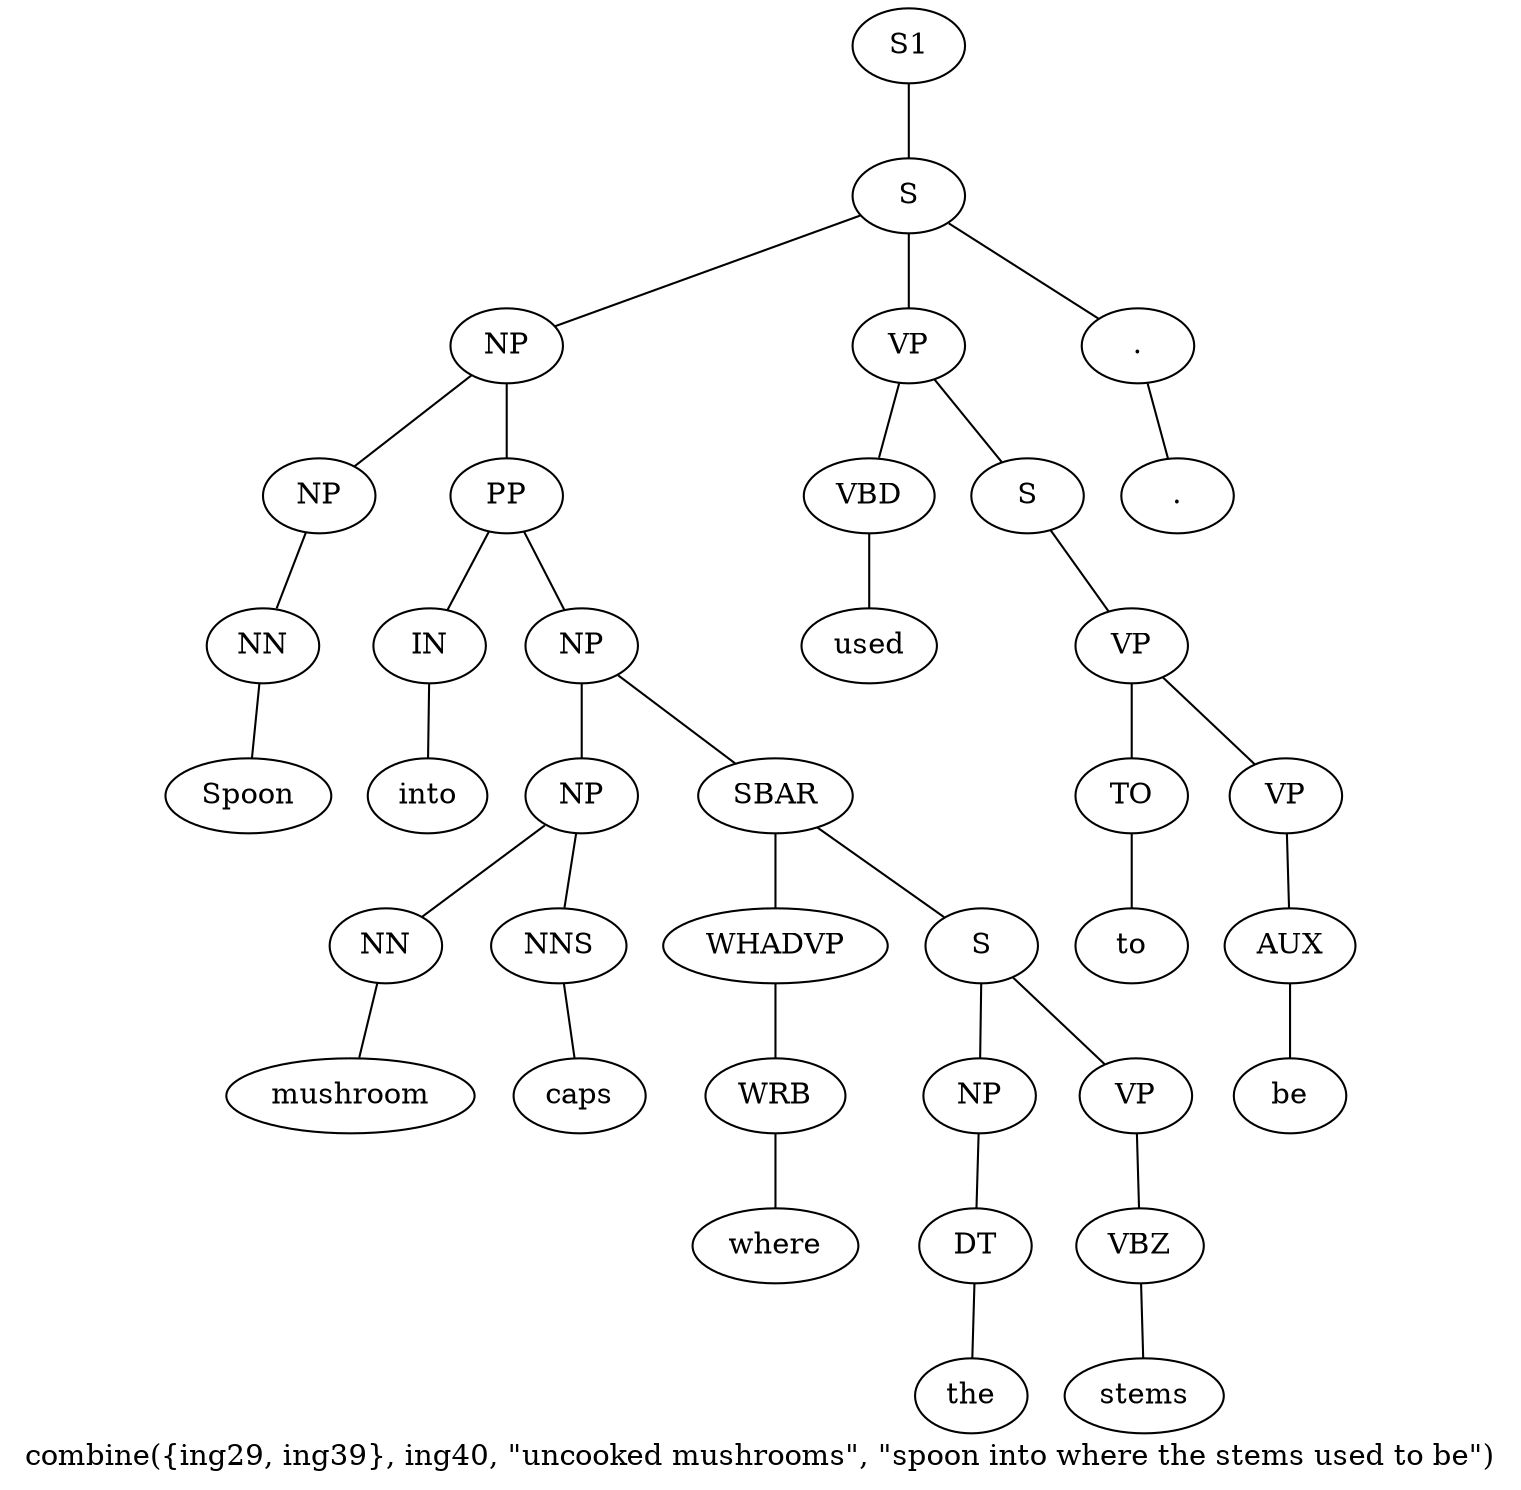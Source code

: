 graph SyntaxGraph {
	label = "combine({ing29, ing39}, ing40, \"uncooked mushrooms\", \"spoon into where the stems used to be\")";
	Node0 [label="S1"];
	Node1 [label="S"];
	Node2 [label="NP"];
	Node3 [label="NP"];
	Node4 [label="NN"];
	Node5 [label="Spoon"];
	Node6 [label="PP"];
	Node7 [label="IN"];
	Node8 [label="into"];
	Node9 [label="NP"];
	Node10 [label="NP"];
	Node11 [label="NN"];
	Node12 [label="mushroom"];
	Node13 [label="NNS"];
	Node14 [label="caps"];
	Node15 [label="SBAR"];
	Node16 [label="WHADVP"];
	Node17 [label="WRB"];
	Node18 [label="where"];
	Node19 [label="S"];
	Node20 [label="NP"];
	Node21 [label="DT"];
	Node22 [label="the"];
	Node23 [label="VP"];
	Node24 [label="VBZ"];
	Node25 [label="stems"];
	Node26 [label="VP"];
	Node27 [label="VBD"];
	Node28 [label="used"];
	Node29 [label="S"];
	Node30 [label="VP"];
	Node31 [label="TO"];
	Node32 [label="to"];
	Node33 [label="VP"];
	Node34 [label="AUX"];
	Node35 [label="be"];
	Node36 [label="."];
	Node37 [label="."];

	Node0 -- Node1;
	Node1 -- Node2;
	Node1 -- Node26;
	Node1 -- Node36;
	Node2 -- Node3;
	Node2 -- Node6;
	Node3 -- Node4;
	Node4 -- Node5;
	Node6 -- Node7;
	Node6 -- Node9;
	Node7 -- Node8;
	Node9 -- Node10;
	Node9 -- Node15;
	Node10 -- Node11;
	Node10 -- Node13;
	Node11 -- Node12;
	Node13 -- Node14;
	Node15 -- Node16;
	Node15 -- Node19;
	Node16 -- Node17;
	Node17 -- Node18;
	Node19 -- Node20;
	Node19 -- Node23;
	Node20 -- Node21;
	Node21 -- Node22;
	Node23 -- Node24;
	Node24 -- Node25;
	Node26 -- Node27;
	Node26 -- Node29;
	Node27 -- Node28;
	Node29 -- Node30;
	Node30 -- Node31;
	Node30 -- Node33;
	Node31 -- Node32;
	Node33 -- Node34;
	Node34 -- Node35;
	Node36 -- Node37;
}